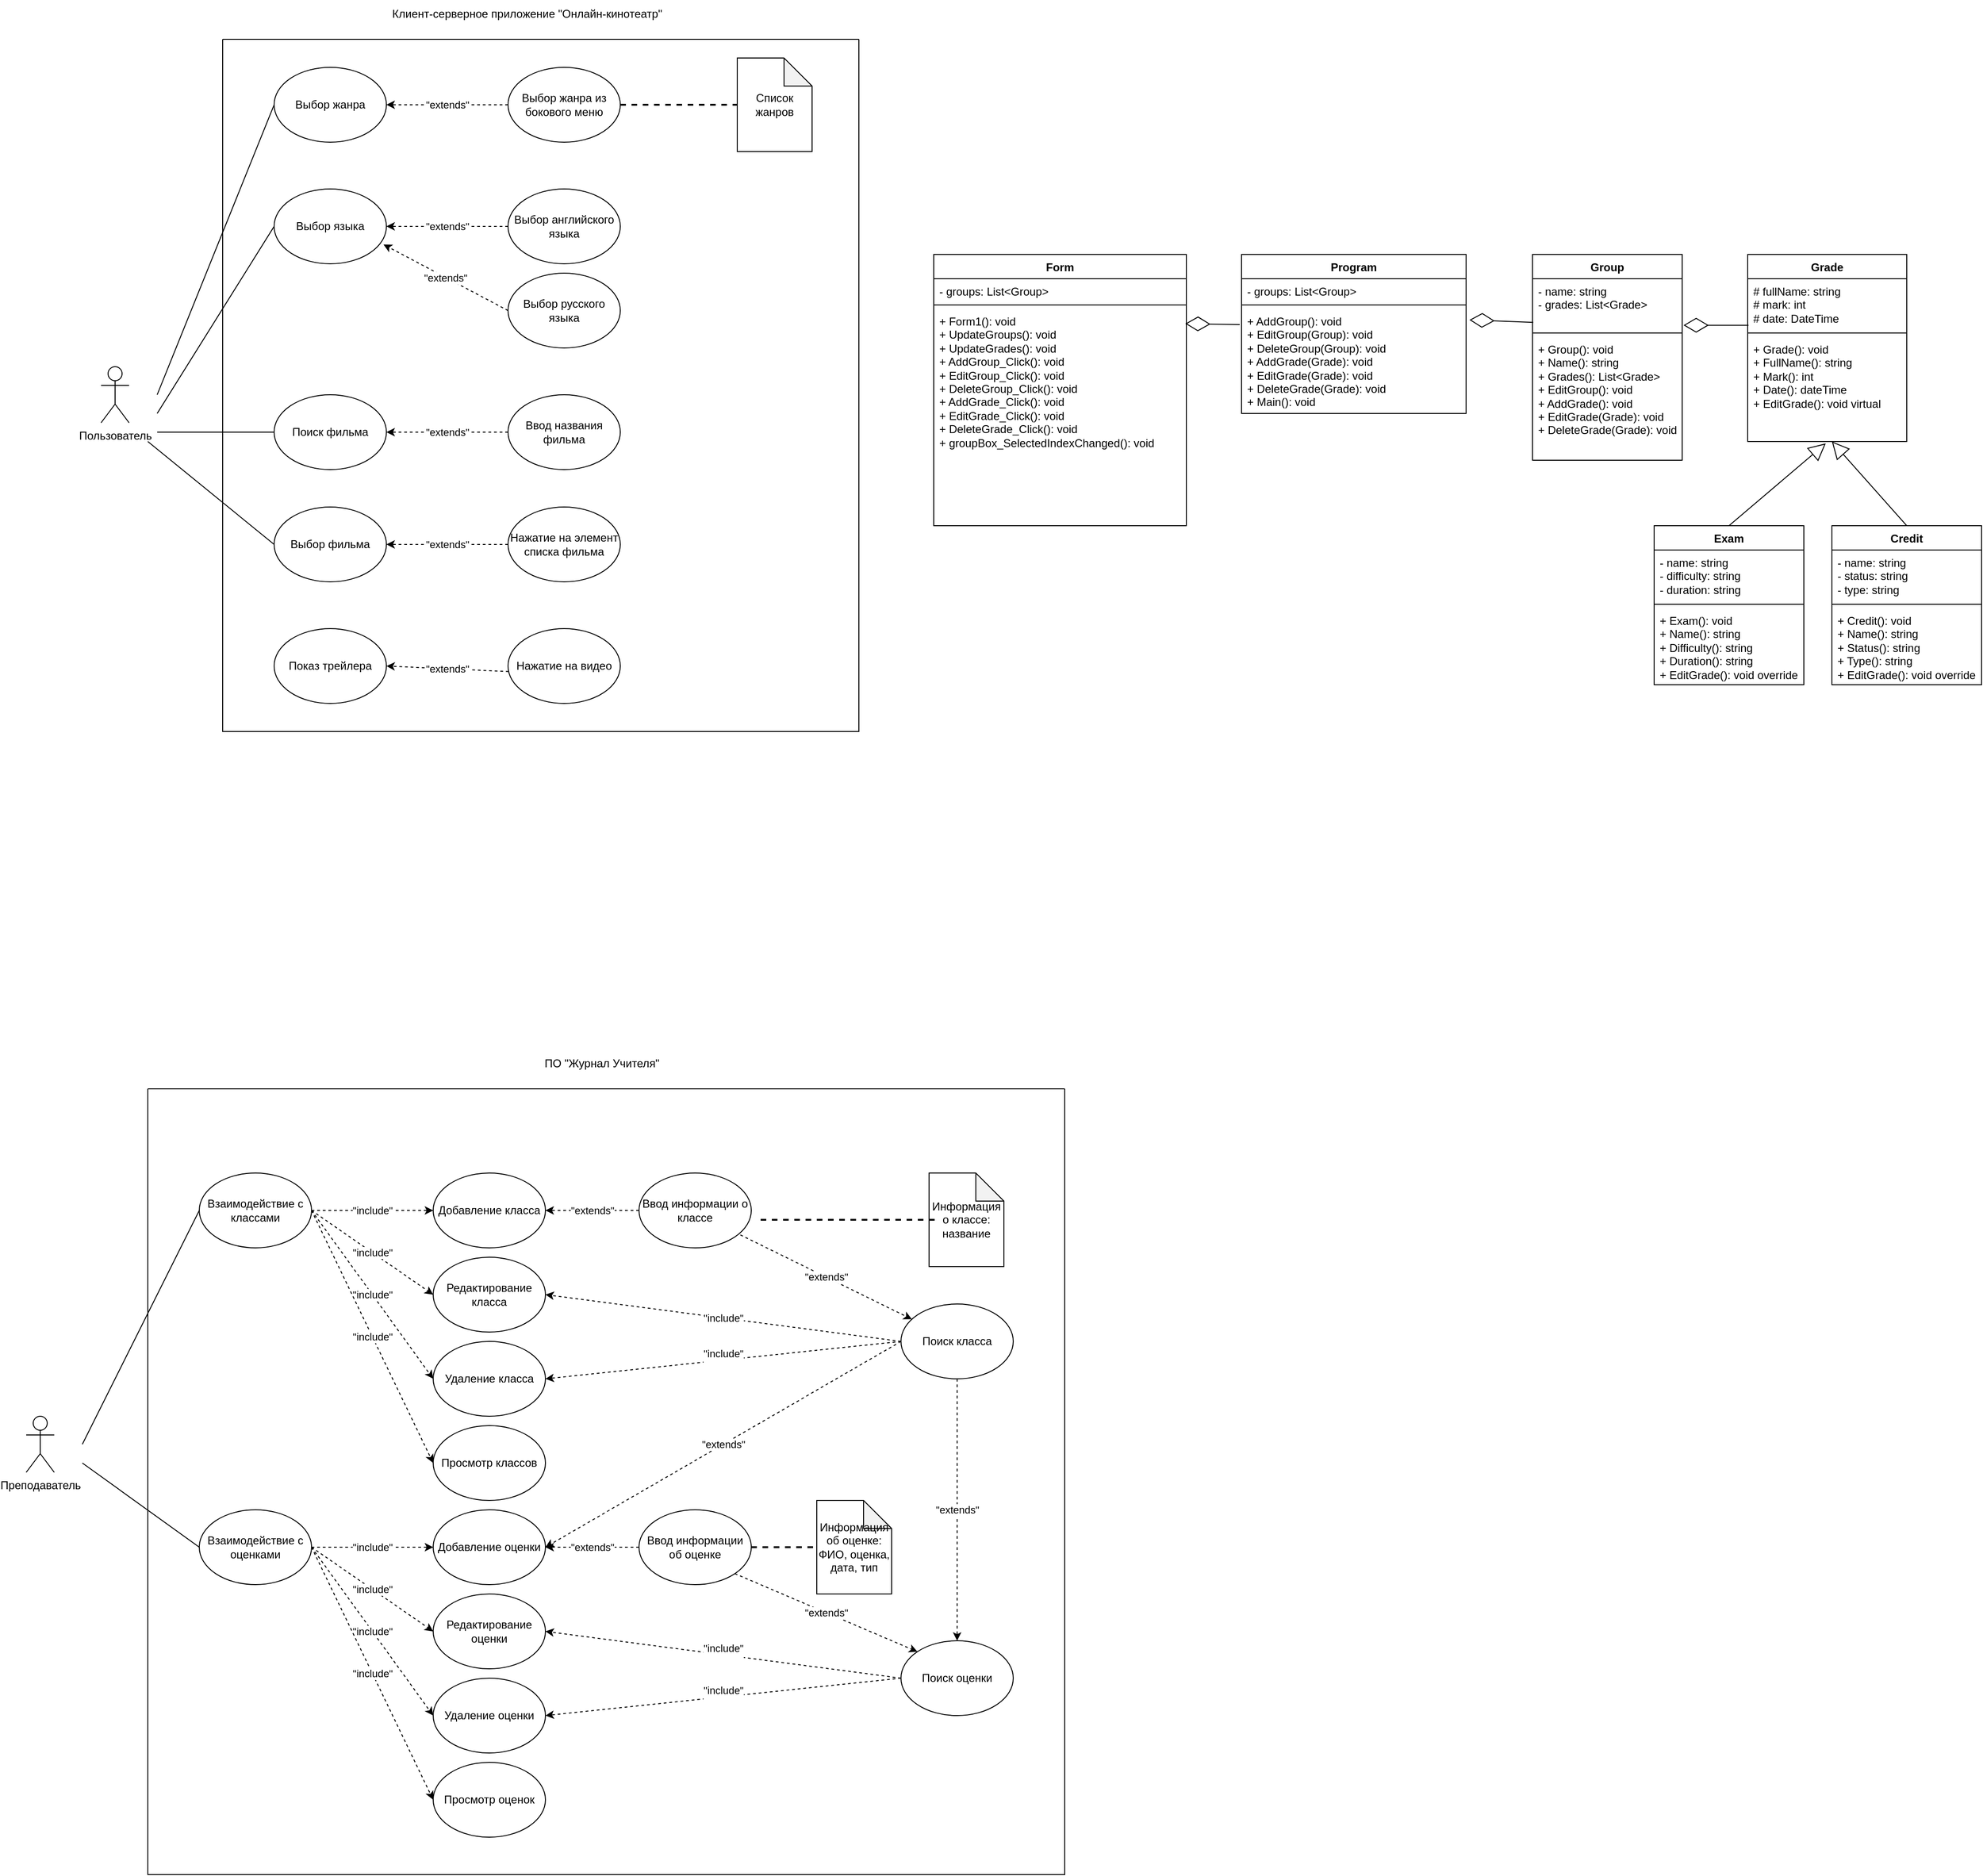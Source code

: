 <mxfile version="22.1.9" type="device">
  <diagram name="Страница — 1" id="GFOTFLtzgPRpSzbjr2tq">
    <mxGraphModel dx="1834" dy="1980" grid="1" gridSize="10" guides="1" tooltips="1" connect="1" arrows="1" fold="1" page="0" pageScale="1" pageWidth="827" pageHeight="1169" math="0" shadow="0">
      <root>
        <mxCell id="0" />
        <mxCell id="1" parent="0" />
        <mxCell id="8iNLDXX8ebmuw0ggj1p6-1" value="Пользователь" style="shape=umlActor;verticalLabelPosition=bottom;verticalAlign=top;html=1;outlineConnect=0;" parent="1" vertex="1">
          <mxGeometry x="-150" y="-470" width="30" height="60" as="geometry" />
        </mxCell>
        <mxCell id="8iNLDXX8ebmuw0ggj1p6-35" value="" style="endArrow=none;html=1;rounded=0;entryX=0;entryY=0.5;entryDx=0;entryDy=0;" parent="1" target="8iNLDXX8ebmuw0ggj1p6-22" edge="1">
          <mxGeometry width="50" height="50" relative="1" as="geometry">
            <mxPoint x="-90" y="-440" as="sourcePoint" />
            <mxPoint x="-30" y="360" as="targetPoint" />
          </mxGeometry>
        </mxCell>
        <mxCell id="8iNLDXX8ebmuw0ggj1p6-46" value="" style="swimlane;startSize=0;" parent="1" vertex="1">
          <mxGeometry x="-20" y="-820" width="680" height="740" as="geometry" />
        </mxCell>
        <mxCell id="8iNLDXX8ebmuw0ggj1p6-4" value="Выбор жанра из бокового меню" style="ellipse;whiteSpace=wrap;html=1;" parent="8iNLDXX8ebmuw0ggj1p6-46" vertex="1">
          <mxGeometry x="305" y="30" width="120" height="80" as="geometry" />
        </mxCell>
        <mxCell id="8iNLDXX8ebmuw0ggj1p6-22" value="Выбор жанра" style="ellipse;whiteSpace=wrap;html=1;" parent="8iNLDXX8ebmuw0ggj1p6-46" vertex="1">
          <mxGeometry x="55" y="30" width="120" height="80" as="geometry" />
        </mxCell>
        <mxCell id="6GRpc2VGxA_-rPjEqwCp-2" value="&quot;extends&quot;" style="endArrow=classic;html=1;rounded=0;dashed=1;entryX=1;entryY=0.5;entryDx=0;entryDy=0;exitX=0;exitY=0.5;exitDx=0;exitDy=0;" parent="8iNLDXX8ebmuw0ggj1p6-46" source="8iNLDXX8ebmuw0ggj1p6-4" target="8iNLDXX8ebmuw0ggj1p6-22" edge="1">
          <mxGeometry width="50" height="50" relative="1" as="geometry">
            <mxPoint x="185" y="80" as="sourcePoint" />
            <mxPoint x="315" y="170" as="targetPoint" />
          </mxGeometry>
        </mxCell>
        <mxCell id="vgTtzCwARO2r6JGTHq52-52" value="Выбор языка" style="ellipse;whiteSpace=wrap;html=1;" parent="8iNLDXX8ebmuw0ggj1p6-46" vertex="1">
          <mxGeometry x="55" y="160" width="120" height="80" as="geometry" />
        </mxCell>
        <mxCell id="vgTtzCwARO2r6JGTHq52-53" value="Поиск фильма" style="ellipse;whiteSpace=wrap;html=1;" parent="8iNLDXX8ebmuw0ggj1p6-46" vertex="1">
          <mxGeometry x="55" y="380" width="120" height="80" as="geometry" />
        </mxCell>
        <mxCell id="vgTtzCwARO2r6JGTHq52-54" value="Выбор фильма" style="ellipse;whiteSpace=wrap;html=1;" parent="8iNLDXX8ebmuw0ggj1p6-46" vertex="1">
          <mxGeometry x="55" y="500" width="120" height="80" as="geometry" />
        </mxCell>
        <mxCell id="vgTtzCwARO2r6JGTHq52-61" value="Список жанров" style="shape=note;whiteSpace=wrap;html=1;backgroundOutline=1;darkOpacity=0.05;" parent="8iNLDXX8ebmuw0ggj1p6-46" vertex="1">
          <mxGeometry x="550" y="20" width="80" height="100" as="geometry" />
        </mxCell>
        <mxCell id="vgTtzCwARO2r6JGTHq52-28" value="" style="endArrow=none;dashed=1;html=1;strokeWidth=2;rounded=0;entryX=0;entryY=0.5;entryDx=0;entryDy=0;entryPerimeter=0;exitX=1;exitY=0.5;exitDx=0;exitDy=0;" parent="8iNLDXX8ebmuw0ggj1p6-46" source="8iNLDXX8ebmuw0ggj1p6-4" target="vgTtzCwARO2r6JGTHq52-61" edge="1">
          <mxGeometry width="50" height="50" relative="1" as="geometry">
            <mxPoint x="395.2" y="90.4" as="sourcePoint" />
            <mxPoint x="584.8" y="90" as="targetPoint" />
          </mxGeometry>
        </mxCell>
        <mxCell id="vgTtzCwARO2r6JGTHq52-64" value="&quot;extends&quot;" style="endArrow=classic;html=1;rounded=0;dashed=1;entryX=1;entryY=0.5;entryDx=0;entryDy=0;exitX=0;exitY=0.5;exitDx=0;exitDy=0;" parent="8iNLDXX8ebmuw0ggj1p6-46" source="vgTtzCwARO2r6JGTHq52-65" target="vgTtzCwARO2r6JGTHq52-52" edge="1">
          <mxGeometry width="50" height="50" relative="1" as="geometry">
            <mxPoint x="185" y="210" as="sourcePoint" />
            <mxPoint x="175" y="200" as="targetPoint" />
          </mxGeometry>
        </mxCell>
        <mxCell id="vgTtzCwARO2r6JGTHq52-65" value="Выбор английского языка" style="ellipse;whiteSpace=wrap;html=1;" parent="8iNLDXX8ebmuw0ggj1p6-46" vertex="1">
          <mxGeometry x="305" y="160" width="120" height="80" as="geometry" />
        </mxCell>
        <mxCell id="vgTtzCwARO2r6JGTHq52-67" value="Ввод названия фильма" style="ellipse;whiteSpace=wrap;html=1;" parent="8iNLDXX8ebmuw0ggj1p6-46" vertex="1">
          <mxGeometry x="305" y="380" width="120" height="80" as="geometry" />
        </mxCell>
        <mxCell id="vgTtzCwARO2r6JGTHq52-68" value="&quot;extends&quot;" style="endArrow=classic;html=1;rounded=0;dashed=1;entryX=1;entryY=0.5;entryDx=0;entryDy=0;exitX=0;exitY=0.5;exitDx=0;exitDy=0;" parent="8iNLDXX8ebmuw0ggj1p6-46" source="vgTtzCwARO2r6JGTHq52-67" target="vgTtzCwARO2r6JGTHq52-53" edge="1">
          <mxGeometry x="0.003" width="50" height="50" relative="1" as="geometry">
            <mxPoint x="315" y="310" as="sourcePoint" />
            <mxPoint x="185" y="310" as="targetPoint" />
            <mxPoint as="offset" />
          </mxGeometry>
        </mxCell>
        <mxCell id="vgTtzCwARO2r6JGTHq52-69" value="Выбор русского языка" style="ellipse;whiteSpace=wrap;html=1;" parent="8iNLDXX8ebmuw0ggj1p6-46" vertex="1">
          <mxGeometry x="305" y="250" width="120" height="80" as="geometry" />
        </mxCell>
        <mxCell id="vgTtzCwARO2r6JGTHq52-70" value="&quot;extends&quot;" style="endArrow=classic;html=1;rounded=0;dashed=1;entryX=0.974;entryY=0.742;entryDx=0;entryDy=0;exitX=0;exitY=0.5;exitDx=0;exitDy=0;entryPerimeter=0;" parent="8iNLDXX8ebmuw0ggj1p6-46" source="vgTtzCwARO2r6JGTHq52-69" target="vgTtzCwARO2r6JGTHq52-52" edge="1">
          <mxGeometry width="50" height="50" relative="1" as="geometry">
            <mxPoint x="315" y="210" as="sourcePoint" />
            <mxPoint x="185" y="210" as="targetPoint" />
          </mxGeometry>
        </mxCell>
        <mxCell id="vgTtzCwARO2r6JGTHq52-71" value="Нажатие на элемент списка фильма" style="ellipse;whiteSpace=wrap;html=1;" parent="8iNLDXX8ebmuw0ggj1p6-46" vertex="1">
          <mxGeometry x="305" y="500" width="120" height="80" as="geometry" />
        </mxCell>
        <mxCell id="vgTtzCwARO2r6JGTHq52-72" value="&quot;extends&quot;" style="endArrow=classic;html=1;rounded=0;dashed=1;exitX=0;exitY=0.5;exitDx=0;exitDy=0;entryX=1;entryY=0.5;entryDx=0;entryDy=0;" parent="8iNLDXX8ebmuw0ggj1p6-46" source="vgTtzCwARO2r6JGTHq52-71" target="vgTtzCwARO2r6JGTHq52-54" edge="1">
          <mxGeometry x="0.003" width="50" height="50" relative="1" as="geometry">
            <mxPoint x="315" y="430" as="sourcePoint" />
            <mxPoint x="175" y="540" as="targetPoint" />
            <mxPoint as="offset" />
          </mxGeometry>
        </mxCell>
        <mxCell id="vgTtzCwARO2r6JGTHq52-73" value="Показ трейлера" style="ellipse;whiteSpace=wrap;html=1;" parent="8iNLDXX8ebmuw0ggj1p6-46" vertex="1">
          <mxGeometry x="55" y="630" width="120" height="80" as="geometry" />
        </mxCell>
        <mxCell id="vgTtzCwARO2r6JGTHq52-74" value="Нажатие на видео" style="ellipse;whiteSpace=wrap;html=1;" parent="8iNLDXX8ebmuw0ggj1p6-46" vertex="1">
          <mxGeometry x="305" y="630" width="120" height="80" as="geometry" />
        </mxCell>
        <mxCell id="vgTtzCwARO2r6JGTHq52-94" value="&quot;extends&quot;" style="endArrow=classic;html=1;rounded=0;dashed=1;exitX=0.006;exitY=0.574;exitDx=0;exitDy=0;entryX=1;entryY=0.5;entryDx=0;entryDy=0;exitPerimeter=0;" parent="8iNLDXX8ebmuw0ggj1p6-46" source="vgTtzCwARO2r6JGTHq52-74" target="vgTtzCwARO2r6JGTHq52-73" edge="1">
          <mxGeometry x="0.003" width="50" height="50" relative="1" as="geometry">
            <mxPoint x="315" y="550" as="sourcePoint" />
            <mxPoint x="185" y="550" as="targetPoint" />
            <mxPoint as="offset" />
          </mxGeometry>
        </mxCell>
        <mxCell id="8iNLDXX8ebmuw0ggj1p6-48" value="Клиент-серверное приложение &quot;Онлайн-кинотеатр&quot;" style="text;html=1;align=center;verticalAlign=middle;resizable=0;points=[];autosize=1;strokeColor=none;fillColor=none;" parent="1" vertex="1">
          <mxGeometry x="150" y="-862" width="310" height="30" as="geometry" />
        </mxCell>
        <mxCell id="8iNLDXX8ebmuw0ggj1p6-49" value="Group" style="swimlane;fontStyle=1;align=center;verticalAlign=top;childLayout=stackLayout;horizontal=1;startSize=26;horizontalStack=0;resizeParent=1;resizeParentMax=0;resizeLast=0;collapsible=1;marginBottom=0;whiteSpace=wrap;html=1;" parent="1" vertex="1">
          <mxGeometry x="1380" y="-590" width="160" height="220" as="geometry" />
        </mxCell>
        <mxCell id="8iNLDXX8ebmuw0ggj1p6-50" value="- name: string&lt;br&gt;- grades:&amp;nbsp;List&amp;lt;Grade&amp;gt;" style="text;strokeColor=none;fillColor=none;align=left;verticalAlign=top;spacingLeft=4;spacingRight=4;overflow=hidden;rotatable=0;points=[[0,0.5],[1,0.5]];portConstraint=eastwest;whiteSpace=wrap;html=1;" parent="8iNLDXX8ebmuw0ggj1p6-49" vertex="1">
          <mxGeometry y="26" width="160" height="54" as="geometry" />
        </mxCell>
        <mxCell id="8iNLDXX8ebmuw0ggj1p6-51" value="" style="line;strokeWidth=1;fillColor=none;align=left;verticalAlign=middle;spacingTop=-1;spacingLeft=3;spacingRight=3;rotatable=0;labelPosition=right;points=[];portConstraint=eastwest;strokeColor=inherit;" parent="8iNLDXX8ebmuw0ggj1p6-49" vertex="1">
          <mxGeometry y="80" width="160" height="8" as="geometry" />
        </mxCell>
        <mxCell id="8iNLDXX8ebmuw0ggj1p6-52" value="+ Group(): void&lt;br&gt;+ Name(): string&lt;br&gt;+ Grades(): List&amp;lt;Grade&amp;gt;&lt;br&gt;+ EditGroup(): void&lt;br&gt;+ AddGrade(): void&lt;br&gt;+ EditGrade(Grade): void&lt;br&gt;+ DeleteGrade(Grade): void" style="text;strokeColor=none;fillColor=none;align=left;verticalAlign=top;spacingLeft=4;spacingRight=4;overflow=hidden;rotatable=0;points=[[0,0.5],[1,0.5]];portConstraint=eastwest;whiteSpace=wrap;html=1;" parent="8iNLDXX8ebmuw0ggj1p6-49" vertex="1">
          <mxGeometry y="88" width="160" height="132" as="geometry" />
        </mxCell>
        <mxCell id="8iNLDXX8ebmuw0ggj1p6-53" value="Grade" style="swimlane;fontStyle=1;align=center;verticalAlign=top;childLayout=stackLayout;horizontal=1;startSize=26;horizontalStack=0;resizeParent=1;resizeParentMax=0;resizeLast=0;collapsible=1;marginBottom=0;whiteSpace=wrap;html=1;" parent="1" vertex="1">
          <mxGeometry x="1610" y="-590" width="170" height="200" as="geometry" />
        </mxCell>
        <mxCell id="8iNLDXX8ebmuw0ggj1p6-54" value="# fullName: string&lt;br&gt;# mark: int&lt;br&gt;# date: DateTime" style="text;strokeColor=none;fillColor=none;align=left;verticalAlign=top;spacingLeft=4;spacingRight=4;overflow=hidden;rotatable=0;points=[[0,0.5],[1,0.5]];portConstraint=eastwest;whiteSpace=wrap;html=1;" parent="8iNLDXX8ebmuw0ggj1p6-53" vertex="1">
          <mxGeometry y="26" width="170" height="54" as="geometry" />
        </mxCell>
        <mxCell id="8iNLDXX8ebmuw0ggj1p6-55" value="" style="line;strokeWidth=1;fillColor=none;align=left;verticalAlign=middle;spacingTop=-1;spacingLeft=3;spacingRight=3;rotatable=0;labelPosition=right;points=[];portConstraint=eastwest;strokeColor=inherit;" parent="8iNLDXX8ebmuw0ggj1p6-53" vertex="1">
          <mxGeometry y="80" width="170" height="8" as="geometry" />
        </mxCell>
        <mxCell id="8iNLDXX8ebmuw0ggj1p6-56" value="+ Grade(): void&lt;br&gt;+ FullName(): string&lt;br&gt;+ Mark(): int&lt;br&gt;+ Date(): dateTime&lt;br&gt;+ EditGrade(): void virtual" style="text;strokeColor=none;fillColor=none;align=left;verticalAlign=top;spacingLeft=4;spacingRight=4;overflow=hidden;rotatable=0;points=[[0,0.5],[1,0.5]];portConstraint=eastwest;whiteSpace=wrap;html=1;" parent="8iNLDXX8ebmuw0ggj1p6-53" vertex="1">
          <mxGeometry y="88" width="170" height="112" as="geometry" />
        </mxCell>
        <mxCell id="8iNLDXX8ebmuw0ggj1p6-57" value="Exam" style="swimlane;fontStyle=1;align=center;verticalAlign=top;childLayout=stackLayout;horizontal=1;startSize=26;horizontalStack=0;resizeParent=1;resizeParentMax=0;resizeLast=0;collapsible=1;marginBottom=0;whiteSpace=wrap;html=1;" parent="1" vertex="1">
          <mxGeometry x="1510" y="-300" width="160" height="170" as="geometry" />
        </mxCell>
        <mxCell id="8iNLDXX8ebmuw0ggj1p6-58" value="- name: string&lt;br&gt;- difficulty: string&lt;br&gt;- duration: string" style="text;strokeColor=none;fillColor=none;align=left;verticalAlign=top;spacingLeft=4;spacingRight=4;overflow=hidden;rotatable=0;points=[[0,0.5],[1,0.5]];portConstraint=eastwest;whiteSpace=wrap;html=1;" parent="8iNLDXX8ebmuw0ggj1p6-57" vertex="1">
          <mxGeometry y="26" width="160" height="54" as="geometry" />
        </mxCell>
        <mxCell id="8iNLDXX8ebmuw0ggj1p6-59" value="" style="line;strokeWidth=1;fillColor=none;align=left;verticalAlign=middle;spacingTop=-1;spacingLeft=3;spacingRight=3;rotatable=0;labelPosition=right;points=[];portConstraint=eastwest;strokeColor=inherit;" parent="8iNLDXX8ebmuw0ggj1p6-57" vertex="1">
          <mxGeometry y="80" width="160" height="8" as="geometry" />
        </mxCell>
        <mxCell id="8iNLDXX8ebmuw0ggj1p6-60" value="+ Exam(): void&lt;br&gt;+ Name(): string&lt;br&gt;+ Difficulty(): string&lt;br&gt;+ Duration(): string&lt;br&gt;+ EditGrade(): void override" style="text;strokeColor=none;fillColor=none;align=left;verticalAlign=top;spacingLeft=4;spacingRight=4;overflow=hidden;rotatable=0;points=[[0,0.5],[1,0.5]];portConstraint=eastwest;whiteSpace=wrap;html=1;" parent="8iNLDXX8ebmuw0ggj1p6-57" vertex="1">
          <mxGeometry y="88" width="160" height="82" as="geometry" />
        </mxCell>
        <mxCell id="8iNLDXX8ebmuw0ggj1p6-61" value="Credit" style="swimlane;fontStyle=1;align=center;verticalAlign=top;childLayout=stackLayout;horizontal=1;startSize=26;horizontalStack=0;resizeParent=1;resizeParentMax=0;resizeLast=0;collapsible=1;marginBottom=0;whiteSpace=wrap;html=1;" parent="1" vertex="1">
          <mxGeometry x="1700" y="-300" width="160" height="170" as="geometry" />
        </mxCell>
        <mxCell id="8iNLDXX8ebmuw0ggj1p6-62" value="- name: string&lt;br&gt;- status: string&lt;br&gt;- type: string" style="text;strokeColor=none;fillColor=none;align=left;verticalAlign=top;spacingLeft=4;spacingRight=4;overflow=hidden;rotatable=0;points=[[0,0.5],[1,0.5]];portConstraint=eastwest;whiteSpace=wrap;html=1;" parent="8iNLDXX8ebmuw0ggj1p6-61" vertex="1">
          <mxGeometry y="26" width="160" height="54" as="geometry" />
        </mxCell>
        <mxCell id="8iNLDXX8ebmuw0ggj1p6-63" value="" style="line;strokeWidth=1;fillColor=none;align=left;verticalAlign=middle;spacingTop=-1;spacingLeft=3;spacingRight=3;rotatable=0;labelPosition=right;points=[];portConstraint=eastwest;strokeColor=inherit;" parent="8iNLDXX8ebmuw0ggj1p6-61" vertex="1">
          <mxGeometry y="80" width="160" height="8" as="geometry" />
        </mxCell>
        <mxCell id="8iNLDXX8ebmuw0ggj1p6-64" value="+ Credit(): void&lt;br&gt;+ Name(): string&lt;br style=&quot;border-color: var(--border-color);&quot;&gt;+ Status(): string&lt;br style=&quot;border-color: var(--border-color);&quot;&gt;+ Type(): string&lt;br&gt;+ EditGrade(): void&amp;nbsp;override" style="text;strokeColor=none;fillColor=none;align=left;verticalAlign=top;spacingLeft=4;spacingRight=4;overflow=hidden;rotatable=0;points=[[0,0.5],[1,0.5]];portConstraint=eastwest;whiteSpace=wrap;html=1;" parent="8iNLDXX8ebmuw0ggj1p6-61" vertex="1">
          <mxGeometry y="88" width="160" height="82" as="geometry" />
        </mxCell>
        <mxCell id="8iNLDXX8ebmuw0ggj1p6-65" value="Program" style="swimlane;fontStyle=1;align=center;verticalAlign=top;childLayout=stackLayout;horizontal=1;startSize=26;horizontalStack=0;resizeParent=1;resizeParentMax=0;resizeLast=0;collapsible=1;marginBottom=0;whiteSpace=wrap;html=1;" parent="1" vertex="1">
          <mxGeometry x="1069" y="-590" width="240" height="170" as="geometry" />
        </mxCell>
        <mxCell id="8iNLDXX8ebmuw0ggj1p6-66" value="- groups: List&amp;lt;Group&amp;gt;" style="text;strokeColor=none;fillColor=none;align=left;verticalAlign=top;spacingLeft=4;spacingRight=4;overflow=hidden;rotatable=0;points=[[0,0.5],[1,0.5]];portConstraint=eastwest;whiteSpace=wrap;html=1;" parent="8iNLDXX8ebmuw0ggj1p6-65" vertex="1">
          <mxGeometry y="26" width="240" height="24" as="geometry" />
        </mxCell>
        <mxCell id="8iNLDXX8ebmuw0ggj1p6-67" value="" style="line;strokeWidth=1;fillColor=none;align=left;verticalAlign=middle;spacingTop=-1;spacingLeft=3;spacingRight=3;rotatable=0;labelPosition=right;points=[];portConstraint=eastwest;strokeColor=inherit;" parent="8iNLDXX8ebmuw0ggj1p6-65" vertex="1">
          <mxGeometry y="50" width="240" height="8" as="geometry" />
        </mxCell>
        <mxCell id="8iNLDXX8ebmuw0ggj1p6-68" value="+ AddGroup(): void&lt;br&gt;+ EditGroup(Group): void&lt;br&gt;+ DeleteGroup(Group): void&lt;br&gt;+ AddGrade(Grade): void&lt;br&gt;&lt;div&gt;+ EditGrade(Grade): void&lt;br style=&quot;border-color: var(--border-color);&quot;&gt;&lt;div style=&quot;border-color: var(--border-color);&quot;&gt;+ DeleteGrade(Grade): void&lt;/div&gt;&lt;div style=&quot;border-color: var(--border-color);&quot;&gt;&lt;span style=&quot;background-color: initial;&quot;&gt;+ Main(): void&lt;/span&gt;&lt;/div&gt;&lt;/div&gt;&lt;div&gt;&lt;div style=&quot;border-color: var(--border-color);&quot;&gt;&lt;div style=&quot;border-color: var(--border-color);&quot;&gt;&lt;div style=&quot;border-color: var(--border-color);&quot;&gt;&lt;br style=&quot;border-color: var(--border-color);&quot;&gt;&lt;/div&gt;&lt;/div&gt;&lt;/div&gt;&lt;/div&gt;" style="text;strokeColor=none;fillColor=none;align=left;verticalAlign=top;spacingLeft=4;spacingRight=4;overflow=hidden;rotatable=0;points=[[0,0.5],[1,0.5]];portConstraint=eastwest;whiteSpace=wrap;html=1;" parent="8iNLDXX8ebmuw0ggj1p6-65" vertex="1">
          <mxGeometry y="58" width="240" height="112" as="geometry" />
        </mxCell>
        <mxCell id="8iNLDXX8ebmuw0ggj1p6-140" value="" style="endArrow=block;endSize=16;endFill=0;html=1;rounded=0;exitX=0.5;exitY=0;exitDx=0;exitDy=0;entryX=0.491;entryY=1.018;entryDx=0;entryDy=0;entryPerimeter=0;" parent="1" source="8iNLDXX8ebmuw0ggj1p6-57" target="8iNLDXX8ebmuw0ggj1p6-56" edge="1">
          <mxGeometry width="160" relative="1" as="geometry">
            <mxPoint x="1620" y="-330" as="sourcePoint" />
            <mxPoint x="1780" y="-330" as="targetPoint" />
          </mxGeometry>
        </mxCell>
        <mxCell id="8iNLDXX8ebmuw0ggj1p6-141" value="" style="endArrow=block;endSize=16;endFill=0;html=1;rounded=0;exitX=0.5;exitY=0;exitDx=0;exitDy=0;" parent="1" source="8iNLDXX8ebmuw0ggj1p6-61" edge="1">
          <mxGeometry width="160" relative="1" as="geometry">
            <mxPoint x="1600" y="-290" as="sourcePoint" />
            <mxPoint x="1700" y="-390" as="targetPoint" />
          </mxGeometry>
        </mxCell>
        <mxCell id="6GRpc2VGxA_-rPjEqwCp-7" value="" style="endArrow=diamondThin;endFill=0;endSize=24;html=1;rounded=0;exitX=0.005;exitY=0.863;exitDx=0;exitDy=0;exitPerimeter=0;entryX=1.015;entryY=0.107;entryDx=0;entryDy=0;entryPerimeter=0;" parent="1" source="8iNLDXX8ebmuw0ggj1p6-50" target="8iNLDXX8ebmuw0ggj1p6-68" edge="1">
          <mxGeometry width="160" relative="1" as="geometry">
            <mxPoint x="1290" y="-410" as="sourcePoint" />
            <mxPoint x="1450" y="-410" as="targetPoint" />
          </mxGeometry>
        </mxCell>
        <mxCell id="6GRpc2VGxA_-rPjEqwCp-8" value="" style="endArrow=diamondThin;endFill=0;endSize=24;html=1;rounded=0;exitX=0.005;exitY=0.921;exitDx=0;exitDy=0;exitPerimeter=0;entryX=1.009;entryY=0.921;entryDx=0;entryDy=0;entryPerimeter=0;" parent="1" source="8iNLDXX8ebmuw0ggj1p6-54" target="8iNLDXX8ebmuw0ggj1p6-50" edge="1">
          <mxGeometry width="160" relative="1" as="geometry">
            <mxPoint x="1391" y="-507" as="sourcePoint" />
            <mxPoint x="1321" y="-508" as="targetPoint" />
          </mxGeometry>
        </mxCell>
        <mxCell id="vgTtzCwARO2r6JGTHq52-1" value="Преподаватель" style="shape=umlActor;verticalLabelPosition=bottom;verticalAlign=top;html=1;outlineConnect=0;" parent="1" vertex="1">
          <mxGeometry x="-230" y="652" width="30" height="60" as="geometry" />
        </mxCell>
        <mxCell id="vgTtzCwARO2r6JGTHq52-2" value="" style="endArrow=none;html=1;rounded=0;entryX=0;entryY=0.5;entryDx=0;entryDy=0;" parent="1" target="vgTtzCwARO2r6JGTHq52-23" edge="1">
          <mxGeometry width="50" height="50" relative="1" as="geometry">
            <mxPoint x="-170" y="682" as="sourcePoint" />
            <mxPoint x="-110" y="1482" as="targetPoint" />
          </mxGeometry>
        </mxCell>
        <mxCell id="vgTtzCwARO2r6JGTHq52-3" value="" style="endArrow=none;html=1;rounded=0;entryX=0;entryY=0.5;entryDx=0;entryDy=0;" parent="1" target="vgTtzCwARO2r6JGTHq52-24" edge="1">
          <mxGeometry width="50" height="50" relative="1" as="geometry">
            <mxPoint x="-170" y="702" as="sourcePoint" />
            <mxPoint x="-80" y="1382" as="targetPoint" />
          </mxGeometry>
        </mxCell>
        <mxCell id="vgTtzCwARO2r6JGTHq52-4" value="" style="swimlane;startSize=0;" parent="1" vertex="1">
          <mxGeometry x="-100" y="302" width="980" height="840" as="geometry" />
        </mxCell>
        <mxCell id="vgTtzCwARO2r6JGTHq52-5" value="Добавление класса" style="ellipse;whiteSpace=wrap;html=1;" parent="vgTtzCwARO2r6JGTHq52-4" vertex="1">
          <mxGeometry x="305" y="90" width="120" height="80" as="geometry" />
        </mxCell>
        <mxCell id="vgTtzCwARO2r6JGTHq52-6" value="Редактирование класса" style="ellipse;whiteSpace=wrap;html=1;" parent="vgTtzCwARO2r6JGTHq52-4" vertex="1">
          <mxGeometry x="305" y="180" width="120" height="80" as="geometry" />
        </mxCell>
        <mxCell id="vgTtzCwARO2r6JGTHq52-7" value="Удаление класса" style="ellipse;whiteSpace=wrap;html=1;" parent="vgTtzCwARO2r6JGTHq52-4" vertex="1">
          <mxGeometry x="305" y="270" width="120" height="80" as="geometry" />
        </mxCell>
        <mxCell id="vgTtzCwARO2r6JGTHq52-8" value="Добавление оценки" style="ellipse;whiteSpace=wrap;html=1;" parent="vgTtzCwARO2r6JGTHq52-4" vertex="1">
          <mxGeometry x="305" y="450" width="120" height="80" as="geometry" />
        </mxCell>
        <mxCell id="vgTtzCwARO2r6JGTHq52-9" value="Удаление оценки" style="ellipse;whiteSpace=wrap;html=1;" parent="vgTtzCwARO2r6JGTHq52-4" vertex="1">
          <mxGeometry x="305" y="630" width="120" height="80" as="geometry" />
        </mxCell>
        <mxCell id="vgTtzCwARO2r6JGTHq52-10" value="Редактирование оценки" style="ellipse;whiteSpace=wrap;html=1;" parent="vgTtzCwARO2r6JGTHq52-4" vertex="1">
          <mxGeometry x="305" y="540" width="120" height="80" as="geometry" />
        </mxCell>
        <mxCell id="vgTtzCwARO2r6JGTHq52-11" value="Просмотр оценок" style="ellipse;whiteSpace=wrap;html=1;" parent="vgTtzCwARO2r6JGTHq52-4" vertex="1">
          <mxGeometry x="305" y="720" width="120" height="80" as="geometry" />
        </mxCell>
        <mxCell id="vgTtzCwARO2r6JGTHq52-12" value="Просмотр классов" style="ellipse;whiteSpace=wrap;html=1;" parent="vgTtzCwARO2r6JGTHq52-4" vertex="1">
          <mxGeometry x="305" y="360" width="120" height="80" as="geometry" />
        </mxCell>
        <mxCell id="vgTtzCwARO2r6JGTHq52-13" value="Поиск класса" style="ellipse;whiteSpace=wrap;html=1;" parent="vgTtzCwARO2r6JGTHq52-4" vertex="1">
          <mxGeometry x="805" y="230" width="120" height="80" as="geometry" />
        </mxCell>
        <mxCell id="vgTtzCwARO2r6JGTHq52-14" value="Поиск оценки" style="ellipse;whiteSpace=wrap;html=1;" parent="vgTtzCwARO2r6JGTHq52-4" vertex="1">
          <mxGeometry x="805" y="590" width="120" height="80" as="geometry" />
        </mxCell>
        <mxCell id="vgTtzCwARO2r6JGTHq52-15" value="&quot;include&quot;" style="endArrow=classic;html=1;rounded=0;dashed=1;exitX=0;exitY=0.5;exitDx=0;exitDy=0;entryX=1;entryY=0.5;entryDx=0;entryDy=0;" parent="vgTtzCwARO2r6JGTHq52-4" source="vgTtzCwARO2r6JGTHq52-13" target="vgTtzCwARO2r6JGTHq52-6" edge="1">
          <mxGeometry width="50" height="50" relative="1" as="geometry">
            <mxPoint x="505" y="310" as="sourcePoint" />
            <mxPoint x="555" y="260" as="targetPoint" />
          </mxGeometry>
        </mxCell>
        <mxCell id="vgTtzCwARO2r6JGTHq52-16" value="&#xa;&lt;span style=&quot;color: rgb(0, 0, 0); font-family: Helvetica; font-size: 11px; font-style: normal; font-variant-ligatures: normal; font-variant-caps: normal; font-weight: 400; letter-spacing: normal; orphans: 2; text-align: center; text-indent: 0px; text-transform: none; widows: 2; word-spacing: 0px; -webkit-text-stroke-width: 0px; background-color: rgb(255, 255, 255); text-decoration-thickness: initial; text-decoration-style: initial; text-decoration-color: initial; float: none; display: inline !important;&quot;&gt;&quot;include&quot;&lt;/span&gt;&#xa;&#xa;" style="endArrow=classic;html=1;rounded=0;dashed=1;exitX=0;exitY=0.5;exitDx=0;exitDy=0;entryX=1;entryY=0.5;entryDx=0;entryDy=0;" parent="vgTtzCwARO2r6JGTHq52-4" source="vgTtzCwARO2r6JGTHq52-13" target="vgTtzCwARO2r6JGTHq52-7" edge="1">
          <mxGeometry width="50" height="50" relative="1" as="geometry">
            <mxPoint x="595" y="310" as="sourcePoint" />
            <mxPoint x="435" y="230" as="targetPoint" />
          </mxGeometry>
        </mxCell>
        <mxCell id="vgTtzCwARO2r6JGTHq52-17" value="&#xa;&lt;span style=&quot;color: rgb(0, 0, 0); font-family: Helvetica; font-size: 11px; font-style: normal; font-variant-ligatures: normal; font-variant-caps: normal; font-weight: 400; letter-spacing: normal; orphans: 2; text-align: center; text-indent: 0px; text-transform: none; widows: 2; word-spacing: 0px; -webkit-text-stroke-width: 0px; background-color: rgb(255, 255, 255); text-decoration-thickness: initial; text-decoration-style: initial; text-decoration-color: initial; float: none; display: inline !important;&quot;&gt;&quot;include&quot;&lt;/span&gt;&#xa;&#xa;" style="endArrow=classic;html=1;rounded=0;exitX=0;exitY=0.5;exitDx=0;exitDy=0;entryX=1;entryY=0.5;entryDx=0;entryDy=0;dashed=1;" parent="vgTtzCwARO2r6JGTHq52-4" source="vgTtzCwARO2r6JGTHq52-14" target="vgTtzCwARO2r6JGTHq52-10" edge="1">
          <mxGeometry width="50" height="50" relative="1" as="geometry">
            <mxPoint x="415" y="530" as="sourcePoint" />
            <mxPoint x="465" y="480" as="targetPoint" />
          </mxGeometry>
        </mxCell>
        <mxCell id="vgTtzCwARO2r6JGTHq52-18" value="&#xa;&lt;span style=&quot;color: rgb(0, 0, 0); font-family: Helvetica; font-size: 11px; font-style: normal; font-variant-ligatures: normal; font-variant-caps: normal; font-weight: 400; letter-spacing: normal; orphans: 2; text-align: center; text-indent: 0px; text-transform: none; widows: 2; word-spacing: 0px; -webkit-text-stroke-width: 0px; background-color: rgb(255, 255, 255); text-decoration-thickness: initial; text-decoration-style: initial; text-decoration-color: initial; float: none; display: inline !important;&quot;&gt;&quot;include&quot;&lt;/span&gt;&#xa;&#xa;" style="endArrow=classic;html=1;rounded=0;exitX=0;exitY=0.5;exitDx=0;exitDy=0;entryX=1;entryY=0.5;entryDx=0;entryDy=0;dashed=1;" parent="vgTtzCwARO2r6JGTHq52-4" source="vgTtzCwARO2r6JGTHq52-14" target="vgTtzCwARO2r6JGTHq52-9" edge="1">
          <mxGeometry width="50" height="50" relative="1" as="geometry">
            <mxPoint x="535" y="560" as="sourcePoint" />
            <mxPoint x="435" y="590" as="targetPoint" />
          </mxGeometry>
        </mxCell>
        <mxCell id="vgTtzCwARO2r6JGTHq52-19" value="Ввод информации о классе" style="ellipse;whiteSpace=wrap;html=1;" parent="vgTtzCwARO2r6JGTHq52-4" vertex="1">
          <mxGeometry x="525" y="90" width="120" height="80" as="geometry" />
        </mxCell>
        <mxCell id="vgTtzCwARO2r6JGTHq52-20" value="Ввод информации об оценке" style="ellipse;whiteSpace=wrap;html=1;" parent="vgTtzCwARO2r6JGTHq52-4" vertex="1">
          <mxGeometry x="525" y="450" width="120" height="80" as="geometry" />
        </mxCell>
        <mxCell id="vgTtzCwARO2r6JGTHq52-21" value="&quot;extends&quot;" style="endArrow=classic;html=1;rounded=0;exitX=0;exitY=0.5;exitDx=0;exitDy=0;entryX=1;entryY=0.5;entryDx=0;entryDy=0;dashed=1;" parent="vgTtzCwARO2r6JGTHq52-4" source="vgTtzCwARO2r6JGTHq52-20" target="vgTtzCwARO2r6JGTHq52-8" edge="1">
          <mxGeometry width="50" height="50" relative="1" as="geometry">
            <mxPoint x="535" y="640" as="sourcePoint" />
            <mxPoint x="435" y="590" as="targetPoint" />
          </mxGeometry>
        </mxCell>
        <mxCell id="vgTtzCwARO2r6JGTHq52-22" value="&quot;extends&quot;" style="endArrow=classic;html=1;rounded=0;exitX=0;exitY=0.5;exitDx=0;exitDy=0;entryX=1;entryY=0.5;entryDx=0;entryDy=0;dashed=1;" parent="vgTtzCwARO2r6JGTHq52-4" source="vgTtzCwARO2r6JGTHq52-19" target="vgTtzCwARO2r6JGTHq52-5" edge="1">
          <mxGeometry width="50" height="50" relative="1" as="geometry">
            <mxPoint x="535" y="500" as="sourcePoint" />
            <mxPoint x="435" y="500" as="targetPoint" />
          </mxGeometry>
        </mxCell>
        <mxCell id="vgTtzCwARO2r6JGTHq52-23" value="Взаимодействие с классами" style="ellipse;whiteSpace=wrap;html=1;" parent="vgTtzCwARO2r6JGTHq52-4" vertex="1">
          <mxGeometry x="55" y="90" width="120" height="80" as="geometry" />
        </mxCell>
        <mxCell id="vgTtzCwARO2r6JGTHq52-24" value="Взаимодействие с оценками" style="ellipse;whiteSpace=wrap;html=1;" parent="vgTtzCwARO2r6JGTHq52-4" vertex="1">
          <mxGeometry x="55" y="450" width="120" height="80" as="geometry" />
        </mxCell>
        <mxCell id="vgTtzCwARO2r6JGTHq52-25" value="&quot;include&quot;" style="endArrow=classic;html=1;rounded=0;dashed=1;entryX=0;entryY=0.5;entryDx=0;entryDy=0;exitX=1;exitY=0.5;exitDx=0;exitDy=0;" parent="vgTtzCwARO2r6JGTHq52-4" source="vgTtzCwARO2r6JGTHq52-23" target="vgTtzCwARO2r6JGTHq52-5" edge="1">
          <mxGeometry width="50" height="50" relative="1" as="geometry">
            <mxPoint x="255" y="170" as="sourcePoint" />
            <mxPoint x="435" y="230" as="targetPoint" />
          </mxGeometry>
        </mxCell>
        <mxCell id="vgTtzCwARO2r6JGTHq52-26" value="&quot;include&quot;" style="endArrow=classic;html=1;rounded=0;dashed=1;exitX=1;exitY=0.5;exitDx=0;exitDy=0;entryX=0;entryY=0.5;entryDx=0;entryDy=0;" parent="vgTtzCwARO2r6JGTHq52-4" source="vgTtzCwARO2r6JGTHq52-24" target="vgTtzCwARO2r6JGTHq52-8" edge="1">
          <mxGeometry width="50" height="50" relative="1" as="geometry">
            <mxPoint x="345" y="170" as="sourcePoint" />
            <mxPoint x="275" y="170" as="targetPoint" />
          </mxGeometry>
        </mxCell>
        <mxCell id="vgTtzCwARO2r6JGTHq52-27" value="Информация о классе: название" style="shape=note;whiteSpace=wrap;html=1;backgroundOutline=1;darkOpacity=0.05;" parent="vgTtzCwARO2r6JGTHq52-4" vertex="1">
          <mxGeometry x="835" y="90" width="80" height="100" as="geometry" />
        </mxCell>
        <mxCell id="vgTtzCwARO2r6JGTHq52-29" value="Информация об оценке: ФИО, оценка, дата, тип" style="shape=note;whiteSpace=wrap;html=1;backgroundOutline=1;darkOpacity=0.05;" parent="vgTtzCwARO2r6JGTHq52-4" vertex="1">
          <mxGeometry x="715" y="440" width="80" height="100" as="geometry" />
        </mxCell>
        <mxCell id="vgTtzCwARO2r6JGTHq52-30" value="&quot;extends&quot;" style="endArrow=classic;html=1;rounded=0;exitX=0;exitY=0.5;exitDx=0;exitDy=0;entryX=1;entryY=0.5;entryDx=0;entryDy=0;dashed=1;" parent="vgTtzCwARO2r6JGTHq52-4" source="vgTtzCwARO2r6JGTHq52-13" target="vgTtzCwARO2r6JGTHq52-8" edge="1">
          <mxGeometry width="50" height="50" relative="1" as="geometry">
            <mxPoint x="535" y="500" as="sourcePoint" />
            <mxPoint x="435" y="500" as="targetPoint" />
          </mxGeometry>
        </mxCell>
        <mxCell id="vgTtzCwARO2r6JGTHq52-31" value="&quot;extends&quot;" style="endArrow=classic;html=1;rounded=0;exitX=0.5;exitY=1;exitDx=0;exitDy=0;entryX=0.5;entryY=0;entryDx=0;entryDy=0;dashed=1;" parent="vgTtzCwARO2r6JGTHq52-4" source="vgTtzCwARO2r6JGTHq52-13" target="vgTtzCwARO2r6JGTHq52-14" edge="1">
          <mxGeometry width="50" height="50" relative="1" as="geometry">
            <mxPoint x="815" y="280" as="sourcePoint" />
            <mxPoint x="435" y="500" as="targetPoint" />
          </mxGeometry>
        </mxCell>
        <mxCell id="vgTtzCwARO2r6JGTHq52-32" value="" style="endArrow=none;dashed=1;html=1;strokeWidth=2;rounded=0;entryX=0;entryY=0.5;entryDx=0;entryDy=0;entryPerimeter=0;exitX=1;exitY=0.5;exitDx=0;exitDy=0;" parent="vgTtzCwARO2r6JGTHq52-4" source="vgTtzCwARO2r6JGTHq52-20" target="vgTtzCwARO2r6JGTHq52-29" edge="1">
          <mxGeometry width="50" height="50" relative="1" as="geometry">
            <mxPoint x="655" y="140" as="sourcePoint" />
            <mxPoint x="895" y="140" as="targetPoint" />
          </mxGeometry>
        </mxCell>
        <mxCell id="vgTtzCwARO2r6JGTHq52-33" value="&quot;extends&quot;" style="endArrow=classic;html=1;rounded=0;exitX=1;exitY=1;exitDx=0;exitDy=0;entryX=0;entryY=0;entryDx=0;entryDy=0;dashed=1;" parent="vgTtzCwARO2r6JGTHq52-4" source="vgTtzCwARO2r6JGTHq52-20" target="vgTtzCwARO2r6JGTHq52-14" edge="1">
          <mxGeometry width="50" height="50" relative="1" as="geometry">
            <mxPoint x="875" y="320" as="sourcePoint" />
            <mxPoint x="875" y="600" as="targetPoint" />
          </mxGeometry>
        </mxCell>
        <mxCell id="vgTtzCwARO2r6JGTHq52-34" value="&quot;extends&quot;" style="endArrow=classic;html=1;rounded=0;exitX=0.903;exitY=0.827;exitDx=0;exitDy=0;dashed=1;exitPerimeter=0;" parent="vgTtzCwARO2r6JGTHq52-4" source="vgTtzCwARO2r6JGTHq52-19" target="vgTtzCwARO2r6JGTHq52-13" edge="1">
          <mxGeometry width="50" height="50" relative="1" as="geometry">
            <mxPoint x="637" y="528" as="sourcePoint" />
            <mxPoint x="833" y="612" as="targetPoint" />
          </mxGeometry>
        </mxCell>
        <mxCell id="vgTtzCwARO2r6JGTHq52-35" value="&quot;include&quot;" style="endArrow=classic;html=1;rounded=0;dashed=1;entryX=0;entryY=0.5;entryDx=0;entryDy=0;exitX=1;exitY=0.5;exitDx=0;exitDy=0;" parent="vgTtzCwARO2r6JGTHq52-4" source="vgTtzCwARO2r6JGTHq52-23" target="vgTtzCwARO2r6JGTHq52-6" edge="1">
          <mxGeometry width="50" height="50" relative="1" as="geometry">
            <mxPoint x="185" y="140" as="sourcePoint" />
            <mxPoint x="315" y="140" as="targetPoint" />
          </mxGeometry>
        </mxCell>
        <mxCell id="vgTtzCwARO2r6JGTHq52-36" value="&quot;include&quot;" style="endArrow=classic;html=1;rounded=0;dashed=1;entryX=0;entryY=0.5;entryDx=0;entryDy=0;exitX=1;exitY=0.5;exitDx=0;exitDy=0;" parent="vgTtzCwARO2r6JGTHq52-4" source="vgTtzCwARO2r6JGTHq52-23" target="vgTtzCwARO2r6JGTHq52-7" edge="1">
          <mxGeometry width="50" height="50" relative="1" as="geometry">
            <mxPoint x="185" y="140" as="sourcePoint" />
            <mxPoint x="315" y="230" as="targetPoint" />
          </mxGeometry>
        </mxCell>
        <mxCell id="vgTtzCwARO2r6JGTHq52-37" value="&quot;include&quot;" style="endArrow=classic;html=1;rounded=0;dashed=1;entryX=0;entryY=0.5;entryDx=0;entryDy=0;exitX=1;exitY=0.5;exitDx=0;exitDy=0;" parent="vgTtzCwARO2r6JGTHq52-4" source="vgTtzCwARO2r6JGTHq52-23" target="vgTtzCwARO2r6JGTHq52-12" edge="1">
          <mxGeometry width="50" height="50" relative="1" as="geometry">
            <mxPoint x="185" y="140" as="sourcePoint" />
            <mxPoint x="315" y="320" as="targetPoint" />
          </mxGeometry>
        </mxCell>
        <mxCell id="vgTtzCwARO2r6JGTHq52-38" value="&quot;include&quot;" style="endArrow=classic;html=1;rounded=0;dashed=1;exitX=1;exitY=0.5;exitDx=0;exitDy=0;entryX=0;entryY=0.5;entryDx=0;entryDy=0;" parent="vgTtzCwARO2r6JGTHq52-4" source="vgTtzCwARO2r6JGTHq52-24" target="vgTtzCwARO2r6JGTHq52-10" edge="1">
          <mxGeometry width="50" height="50" relative="1" as="geometry">
            <mxPoint x="185" y="500" as="sourcePoint" />
            <mxPoint x="315" y="500" as="targetPoint" />
          </mxGeometry>
        </mxCell>
        <mxCell id="vgTtzCwARO2r6JGTHq52-39" value="&quot;include&quot;" style="endArrow=classic;html=1;rounded=0;dashed=1;exitX=1;exitY=0.5;exitDx=0;exitDy=0;entryX=0;entryY=0.5;entryDx=0;entryDy=0;" parent="vgTtzCwARO2r6JGTHq52-4" source="vgTtzCwARO2r6JGTHq52-24" target="vgTtzCwARO2r6JGTHq52-9" edge="1">
          <mxGeometry width="50" height="50" relative="1" as="geometry">
            <mxPoint x="185" y="500" as="sourcePoint" />
            <mxPoint x="315" y="590" as="targetPoint" />
          </mxGeometry>
        </mxCell>
        <mxCell id="vgTtzCwARO2r6JGTHq52-40" value="&quot;include&quot;" style="endArrow=classic;html=1;rounded=0;dashed=1;exitX=1;exitY=0.5;exitDx=0;exitDy=0;entryX=0;entryY=0.5;entryDx=0;entryDy=0;" parent="vgTtzCwARO2r6JGTHq52-4" source="vgTtzCwARO2r6JGTHq52-24" target="vgTtzCwARO2r6JGTHq52-11" edge="1">
          <mxGeometry width="50" height="50" relative="1" as="geometry">
            <mxPoint x="185" y="500" as="sourcePoint" />
            <mxPoint x="315" y="680" as="targetPoint" />
          </mxGeometry>
        </mxCell>
        <mxCell id="vgTtzCwARO2r6JGTHq52-41" value="ПО &quot;Журнал Учителя&quot;" style="text;html=1;align=center;verticalAlign=middle;resizable=0;points=[];autosize=1;strokeColor=none;fillColor=none;" parent="1" vertex="1">
          <mxGeometry x="310" y="260" width="150" height="30" as="geometry" />
        </mxCell>
        <mxCell id="vgTtzCwARO2r6JGTHq52-47" value="" style="endArrow=none;html=1;rounded=0;entryX=0;entryY=0.5;entryDx=0;entryDy=0;" parent="1" target="vgTtzCwARO2r6JGTHq52-52" edge="1">
          <mxGeometry width="50" height="50" relative="1" as="geometry">
            <mxPoint x="-90" y="-420" as="sourcePoint" />
            <mxPoint x="30.0" y="-310" as="targetPoint" />
          </mxGeometry>
        </mxCell>
        <mxCell id="vgTtzCwARO2r6JGTHq52-55" value="" style="endArrow=none;html=1;rounded=0;entryX=0;entryY=0.5;entryDx=0;entryDy=0;" parent="1" target="vgTtzCwARO2r6JGTHq52-53" edge="1">
          <mxGeometry width="50" height="50" relative="1" as="geometry">
            <mxPoint x="-90" y="-400" as="sourcePoint" />
            <mxPoint x="45" y="-410" as="targetPoint" />
          </mxGeometry>
        </mxCell>
        <mxCell id="vgTtzCwARO2r6JGTHq52-60" value="" style="endArrow=none;html=1;rounded=0;entryX=0;entryY=0.5;entryDx=0;entryDy=0;" parent="1" target="vgTtzCwARO2r6JGTHq52-54" edge="1">
          <mxGeometry width="50" height="50" relative="1" as="geometry">
            <mxPoint x="-100" y="-390" as="sourcePoint" />
            <mxPoint x="45" y="-270" as="targetPoint" />
          </mxGeometry>
        </mxCell>
        <mxCell id="vgTtzCwARO2r6JGTHq52-62" value="" style="endArrow=none;dashed=1;html=1;strokeWidth=2;rounded=0;entryX=-0.005;entryY=0.396;entryDx=0;entryDy=0;entryPerimeter=0;" parent="1" edge="1">
          <mxGeometry width="50" height="50" relative="1" as="geometry">
            <mxPoint x="555" y="442" as="sourcePoint" />
            <mxPoint x="745" y="442" as="targetPoint" />
          </mxGeometry>
        </mxCell>
        <mxCell id="9lnRajTz5Ouu1abNd_NG-1" value="Form" style="swimlane;fontStyle=1;align=center;verticalAlign=top;childLayout=stackLayout;horizontal=1;startSize=26;horizontalStack=0;resizeParent=1;resizeParentMax=0;resizeLast=0;collapsible=1;marginBottom=0;whiteSpace=wrap;html=1;" vertex="1" parent="1">
          <mxGeometry x="740" y="-590" width="270" height="290" as="geometry" />
        </mxCell>
        <mxCell id="9lnRajTz5Ouu1abNd_NG-2" value="- groups: List&amp;lt;Group&amp;gt;" style="text;strokeColor=none;fillColor=none;align=left;verticalAlign=top;spacingLeft=4;spacingRight=4;overflow=hidden;rotatable=0;points=[[0,0.5],[1,0.5]];portConstraint=eastwest;whiteSpace=wrap;html=1;" vertex="1" parent="9lnRajTz5Ouu1abNd_NG-1">
          <mxGeometry y="26" width="270" height="24" as="geometry" />
        </mxCell>
        <mxCell id="9lnRajTz5Ouu1abNd_NG-3" value="" style="line;strokeWidth=1;fillColor=none;align=left;verticalAlign=middle;spacingTop=-1;spacingLeft=3;spacingRight=3;rotatable=0;labelPosition=right;points=[];portConstraint=eastwest;strokeColor=inherit;" vertex="1" parent="9lnRajTz5Ouu1abNd_NG-1">
          <mxGeometry y="50" width="270" height="8" as="geometry" />
        </mxCell>
        <mxCell id="9lnRajTz5Ouu1abNd_NG-4" value="+ Form1(): void&lt;br&gt;+ UpdateGroups(): void&lt;br&gt;+ UpdateGrades(): void&lt;br&gt;+ AddGroup_Click(): void&lt;br&gt;+ EditGroup_Click(): void&lt;br&gt;+ DeleteGroup_Click(): void&lt;br&gt;+ AddGrade_Click(): void&lt;br style=&quot;border-color: var(--border-color);&quot;&gt;+ EditGrade_Click(): void&lt;br style=&quot;border-color: var(--border-color);&quot;&gt;+ DeleteGrade_Click(): void&lt;br&gt;+ groupBox_SelectedIndexChanged(): void" style="text;strokeColor=none;fillColor=none;align=left;verticalAlign=top;spacingLeft=4;spacingRight=4;overflow=hidden;rotatable=0;points=[[0,0.5],[1,0.5]];portConstraint=eastwest;whiteSpace=wrap;html=1;" vertex="1" parent="9lnRajTz5Ouu1abNd_NG-1">
          <mxGeometry y="58" width="270" height="232" as="geometry" />
        </mxCell>
        <mxCell id="9lnRajTz5Ouu1abNd_NG-5" value="" style="endArrow=diamondThin;endFill=0;endSize=24;html=1;rounded=0;exitX=-0.008;exitY=0.152;exitDx=0;exitDy=0;exitPerimeter=0;entryX=0.996;entryY=0.069;entryDx=0;entryDy=0;entryPerimeter=0;" edge="1" parent="1" source="8iNLDXX8ebmuw0ggj1p6-68" target="9lnRajTz5Ouu1abNd_NG-4">
          <mxGeometry width="160" relative="1" as="geometry">
            <mxPoint x="1391" y="-507" as="sourcePoint" />
            <mxPoint x="1323" y="-510" as="targetPoint" />
          </mxGeometry>
        </mxCell>
      </root>
    </mxGraphModel>
  </diagram>
</mxfile>
